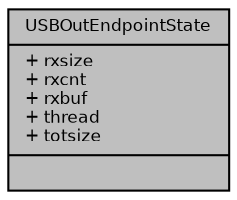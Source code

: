 digraph "USBOutEndpointState"
{
  bgcolor="transparent";
  edge [fontname="Helvetica",fontsize="8",labelfontname="Helvetica",labelfontsize="8"];
  node [fontname="Helvetica",fontsize="8",shape=record];
  Node1 [label="{USBOutEndpointState\n|+ rxsize\l+ rxcnt\l+ rxbuf\l+ thread\l+ totsize\l|}",height=0.2,width=0.4,color="black", fillcolor="grey75", style="filled", fontcolor="black"];
}
